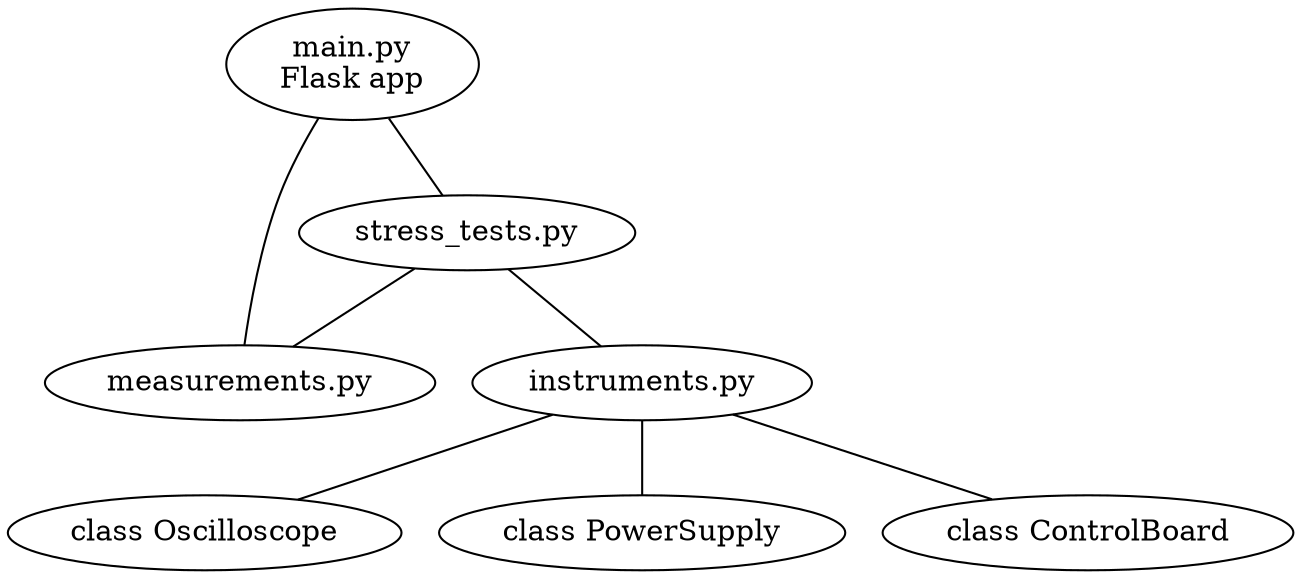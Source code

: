 graph G {
    "main.py" [label="main.py\nFlask app"]
    "main.py" -- "stress_tests.py"
    "main.py" -- "measurements.py"

    "stress_tests.py" -- "instruments.py"
    "stress_tests.py" -- "measurements.py"

    "instruments.py" -- "class Oscilloscope"
    "instruments.py" -- "class PowerSupply"
    "instruments.py" -- "class ControlBoard"
}